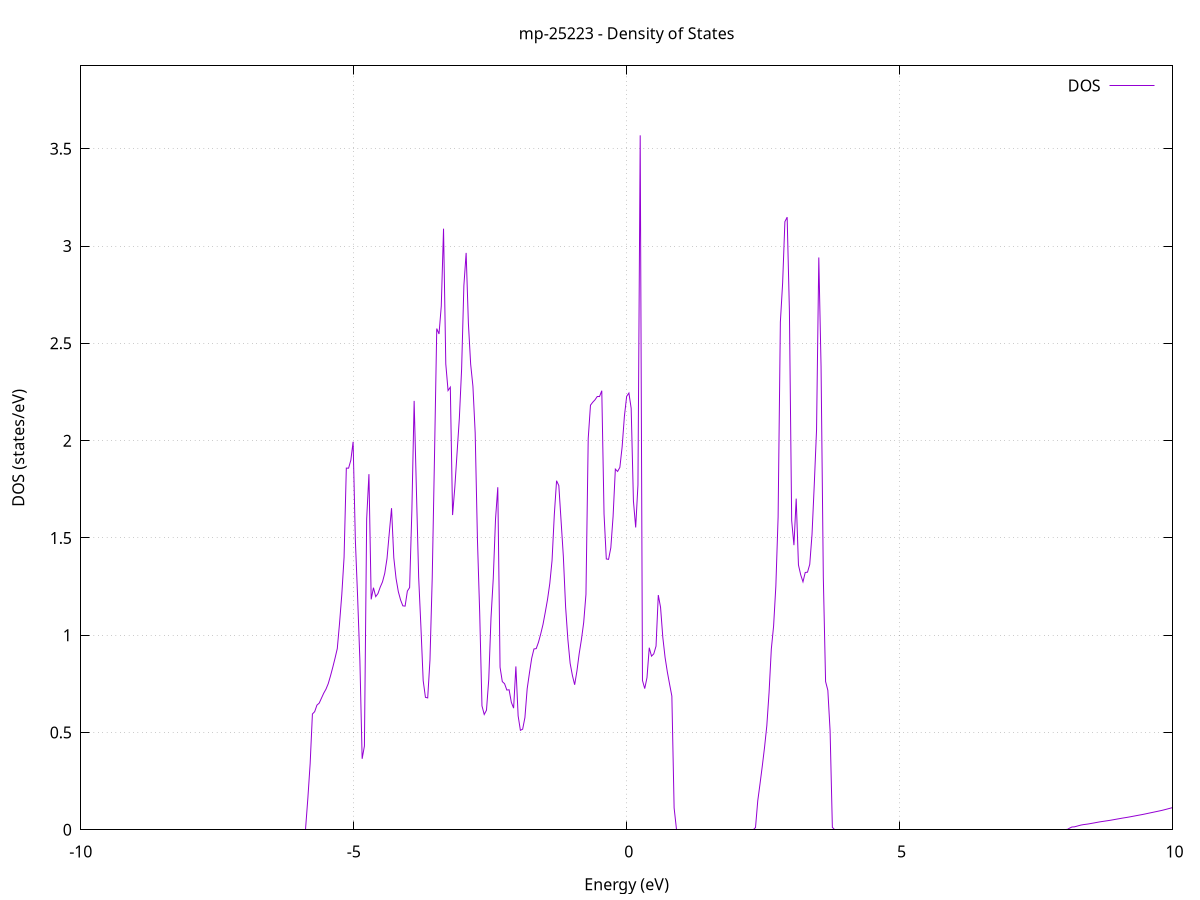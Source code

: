 set title 'mp-25223 - Density of States'
set xlabel 'Energy (eV)'
set ylabel 'DOS (states/eV)'
set grid
set xrange [-10:10]
set yrange [0:3.926]
set xzeroaxis lt -1
set terminal png size 800,600
set output 'mp-25223_dos_gnuplot.png'
plot '-' using 1:2 with lines title 'DOS'
-53.176800 0.000000
-53.135300 0.000000
-53.093900 0.000000
-53.052500 0.000000
-53.011100 0.000000
-52.969700 0.000000
-52.928300 0.000000
-52.886800 0.000000
-52.845400 0.000000
-52.804000 0.000000
-52.762600 0.000000
-52.721200 0.000000
-52.679800 0.000000
-52.638400 0.000000
-52.596900 0.000000
-52.555500 0.000000
-52.514100 0.000000
-52.472700 0.000000
-52.431300 0.000000
-52.389900 0.000000
-52.348500 0.000000
-52.307000 0.000000
-52.265600 0.000000
-52.224200 0.000000
-52.182800 0.000000
-52.141400 0.000000
-52.100000 0.000000
-52.058500 0.000000
-52.017100 0.000000
-51.975700 0.000000
-51.934300 0.000000
-51.892900 0.000000
-51.851500 0.000000
-51.810100 0.000000
-51.768600 0.000000
-51.727200 0.000000
-51.685800 0.000000
-51.644400 0.000000
-51.603000 0.000000
-51.561600 0.000000
-51.520200 0.000000
-51.478700 0.000000
-51.437300 0.000000
-51.395900 0.000000
-51.354500 0.000000
-51.313100 0.000000
-51.271700 0.000000
-51.230300 0.000000
-51.188800 0.000000
-51.147400 0.000000
-51.106000 0.000000
-51.064600 0.000000
-51.023200 0.000000
-50.981800 0.000000
-50.940300 0.000000
-50.898900 0.000000
-50.857500 0.000000
-50.816100 0.000000
-50.774700 0.000000
-50.733300 0.000000
-50.691900 0.000000
-50.650400 0.000000
-50.609000 0.000000
-50.567600 0.000000
-50.526200 0.000000
-50.484800 0.000000
-50.443400 0.000000
-50.402000 0.000000
-50.360500 0.000000
-50.319100 0.000000
-50.277700 0.000000
-50.236300 0.000000
-50.194900 0.000000
-50.153500 0.000000
-50.112000 0.000000
-50.070600 0.000000
-50.029200 0.000000
-49.987800 0.000000
-49.946400 0.000000
-49.905000 0.000000
-49.863600 0.000000
-49.822100 0.000000
-49.780700 0.000000
-49.739300 0.000000
-49.697900 0.000000
-49.656500 0.000000
-49.615100 0.000000
-49.573700 0.000000
-49.532200 0.000000
-49.490800 0.000000
-49.449400 0.000000
-49.408000 15.082300
-49.366600 9.525900
-49.325200 29.450000
-49.283700 31.032800
-49.242300 0.000000
-49.200900 0.000000
-49.159500 0.000000
-49.118100 0.000000
-49.076700 0.000000
-49.035300 0.000000
-48.993800 0.000000
-48.952400 0.000000
-48.911000 0.000000
-48.869600 0.000000
-48.828200 0.000000
-48.786800 0.000000
-48.745400 0.000000
-48.703900 0.000000
-48.662500 0.000000
-48.621100 0.000000
-48.579700 0.000000
-48.538300 0.000000
-48.496900 0.000000
-48.455400 0.000000
-48.414000 0.000000
-48.372600 0.000000
-48.331200 0.000000
-48.289800 0.000000
-48.248400 0.000000
-48.207000 0.000000
-48.165500 0.000000
-48.124100 0.000000
-48.082700 0.000000
-48.041300 0.000000
-47.999900 0.000000
-47.958500 0.000000
-47.917100 0.000000
-47.875600 0.000000
-47.834200 0.000000
-47.792800 0.000000
-47.751400 0.000000
-47.710000 0.000000
-47.668600 0.000000
-47.627200 0.000000
-47.585700 0.000000
-47.544300 0.000000
-47.502900 0.000000
-47.461500 0.000000
-47.420100 0.000000
-47.378700 0.000000
-47.337200 0.000000
-47.295800 0.000000
-47.254400 0.000000
-47.213000 0.000000
-47.171600 0.000000
-47.130200 0.000000
-47.088800 0.000000
-47.047300 0.000000
-47.005900 0.000000
-46.964500 0.000000
-46.923100 0.000000
-46.881700 0.000000
-46.840300 0.000000
-46.798900 0.000000
-46.757400 0.000000
-46.716000 0.000000
-46.674600 0.000000
-46.633200 0.000000
-46.591800 0.000000
-46.550400 0.000000
-46.508900 0.000000
-46.467500 0.000000
-46.426100 0.000000
-46.384700 0.000000
-46.343300 0.000000
-46.301900 0.000000
-46.260500 0.000000
-46.219000 0.000000
-46.177600 0.000000
-46.136200 0.000000
-46.094800 0.000000
-46.053400 0.000000
-46.012000 0.000000
-45.970600 0.000000
-45.929100 0.000000
-45.887700 0.000000
-45.846300 0.000000
-45.804900 0.000000
-45.763500 0.000000
-45.722100 0.000000
-45.680600 0.000000
-45.639200 0.000000
-45.597800 0.000000
-45.556400 0.000000
-45.515000 0.000000
-45.473600 0.000000
-45.432200 0.000000
-45.390700 0.000000
-45.349300 0.000000
-45.307900 0.000000
-45.266500 0.000000
-45.225100 0.000000
-45.183700 0.000000
-45.142300 0.000000
-45.100800 0.000000
-45.059400 0.000000
-45.018000 0.000000
-44.976600 0.000000
-44.935200 0.000000
-44.893800 0.000000
-44.852400 0.000000
-44.810900 0.000000
-44.769500 0.000000
-44.728100 0.000000
-44.686700 0.000000
-44.645300 0.000000
-44.603900 0.000000
-44.562400 0.000000
-44.521000 0.000000
-44.479600 0.000000
-44.438200 0.000000
-44.396800 0.000000
-44.355400 0.000000
-44.314000 0.000000
-44.272500 0.000000
-44.231100 0.000000
-44.189700 0.000000
-44.148300 0.000000
-44.106900 0.000000
-44.065500 0.000000
-44.024100 0.000000
-43.982600 0.000000
-43.941200 0.000000
-43.899800 0.000000
-43.858400 0.000000
-43.817000 0.000000
-43.775600 0.000000
-43.734100 0.000000
-43.692700 0.000000
-43.651300 0.000000
-43.609900 0.000000
-43.568500 0.000000
-43.527100 0.000000
-43.485700 0.000000
-43.444200 0.000000
-43.402800 0.000000
-43.361400 0.000000
-43.320000 0.000000
-43.278600 0.000000
-43.237200 0.000000
-43.195800 0.000000
-43.154300 0.000000
-43.112900 0.000000
-43.071500 0.000000
-43.030100 0.000000
-42.988700 0.000000
-42.947300 0.000000
-42.905800 0.000000
-42.864400 0.000000
-42.823000 0.000000
-42.781600 0.000000
-42.740200 0.000000
-42.698800 0.000000
-42.657400 0.000000
-42.615900 0.000000
-42.574500 0.000000
-42.533100 0.000000
-42.491700 0.000000
-42.450300 0.000000
-42.408900 0.000000
-42.367500 0.000000
-42.326000 0.000000
-42.284600 0.000000
-42.243200 0.000000
-42.201800 0.000000
-42.160400 0.000000
-42.119000 0.000000
-42.077500 0.000000
-42.036100 0.000000
-41.994700 0.000000
-41.953300 0.000000
-41.911900 0.000000
-41.870500 0.000000
-41.829100 0.000000
-41.787600 0.000000
-41.746200 0.000000
-41.704800 0.000000
-41.663400 0.000000
-41.622000 0.000000
-41.580600 0.000000
-41.539200 0.000000
-41.497700 0.000000
-41.456300 0.000000
-41.414900 0.000000
-41.373500 0.000000
-41.332100 0.000000
-41.290700 0.000000
-41.249300 0.000000
-41.207800 0.000000
-41.166400 0.000000
-41.125000 0.000000
-41.083600 0.000000
-41.042200 0.000000
-41.000800 0.000000
-40.959300 0.000000
-40.917900 0.000000
-40.876500 0.000000
-40.835100 0.000000
-40.793700 0.000000
-40.752300 0.000000
-40.710900 0.000000
-40.669400 0.000000
-40.628000 0.000000
-40.586600 0.000000
-40.545200 0.000000
-40.503800 0.000000
-40.462400 0.000000
-40.421000 0.000000
-40.379500 0.000000
-40.338100 0.000000
-40.296700 0.000000
-40.255300 0.000000
-40.213900 0.000000
-40.172500 0.000000
-40.131000 0.000000
-40.089600 0.000000
-40.048200 0.000000
-40.006800 0.000000
-39.965400 0.000000
-39.924000 0.000000
-39.882600 0.000000
-39.841100 0.000000
-39.799700 0.000000
-39.758300 0.000000
-39.716900 0.000000
-39.675500 0.000000
-39.634100 0.000000
-39.592700 0.000000
-39.551200 0.000000
-39.509800 0.000000
-39.468400 0.000000
-39.427000 0.000000
-39.385600 0.000000
-39.344200 0.000000
-39.302700 0.000000
-39.261300 0.000000
-39.219900 0.000000
-39.178500 0.000000
-39.137100 0.000000
-39.095700 0.000000
-39.054300 0.000000
-39.012800 0.000000
-38.971400 0.000000
-38.930000 0.000000
-38.888600 0.000000
-38.847200 0.000000
-38.805800 0.000000
-38.764400 0.000000
-38.722900 0.000000
-38.681500 0.000000
-38.640100 0.000000
-38.598700 0.000000
-38.557300 0.000000
-38.515900 0.000000
-38.474500 0.000000
-38.433000 0.000000
-38.391600 0.000000
-38.350200 0.000000
-38.308800 0.000000
-38.267400 0.000000
-38.226000 0.000000
-38.184500 0.000000
-38.143100 0.000000
-38.101700 0.000000
-38.060300 0.000000
-38.018900 0.000000
-37.977500 0.000000
-37.936100 0.000000
-37.894600 0.000000
-37.853200 0.000000
-37.811800 0.000000
-37.770400 0.000000
-37.729000 0.000000
-37.687600 0.000000
-37.646200 0.000000
-37.604700 0.000000
-37.563300 0.000000
-37.521900 0.000000
-37.480500 0.000000
-37.439100 0.000000
-37.397700 0.000000
-37.356200 0.000000
-37.314800 0.000000
-37.273400 0.000000
-37.232000 0.000000
-37.190600 0.000000
-37.149200 0.000000
-37.107800 0.000000
-37.066300 0.000000
-37.024900 0.000000
-36.983500 0.000000
-36.942100 0.000000
-36.900700 0.000000
-36.859300 0.000000
-36.817900 0.000000
-36.776400 0.000000
-36.735000 0.000000
-36.693600 0.000000
-36.652200 0.000000
-36.610800 0.000000
-36.569400 0.000000
-36.527900 0.000000
-36.486500 0.000000
-36.445100 0.000000
-36.403700 0.000000
-36.362300 0.000000
-36.320900 0.000000
-36.279500 0.000000
-36.238000 0.000000
-36.196600 0.000000
-36.155200 0.000000
-36.113800 0.000000
-36.072400 0.000000
-36.031000 0.000000
-35.989600 0.000000
-35.948100 0.000000
-35.906700 0.000000
-35.865300 0.000000
-35.823900 0.000000
-35.782500 0.000000
-35.741100 0.000000
-35.699600 0.000000
-35.658200 0.000000
-35.616800 0.000000
-35.575400 0.000000
-35.534000 0.000000
-35.492600 0.000000
-35.451200 0.000000
-35.409700 0.000000
-35.368300 0.000000
-35.326900 0.000000
-35.285500 0.000000
-35.244100 0.000000
-35.202700 0.000000
-35.161300 0.000000
-35.119800 0.000000
-35.078400 0.000000
-35.037000 0.000000
-34.995600 0.000000
-34.954200 0.000000
-34.912800 0.000000
-34.871400 0.000000
-34.829900 0.000000
-34.788500 0.000000
-34.747100 0.000000
-34.705700 0.000000
-34.664300 0.000000
-34.622900 0.000000
-34.581400 0.000000
-34.540000 0.000000
-34.498600 0.000000
-34.457200 0.000000
-34.415800 0.000000
-34.374400 0.000000
-34.333000 0.000000
-34.291500 0.000000
-34.250100 0.000000
-34.208700 0.000000
-34.167300 0.000000
-34.125900 0.000000
-34.084500 0.000000
-34.043100 0.000000
-34.001600 0.000000
-33.960200 0.000000
-33.918800 0.000000
-33.877400 0.000000
-33.836000 0.000000
-33.794600 0.000000
-33.753100 0.000000
-33.711700 0.000000
-33.670300 0.000000
-33.628900 0.000000
-33.587500 0.000000
-33.546100 0.000000
-33.504700 0.000000
-33.463200 0.000000
-33.421800 0.000000
-33.380400 0.000000
-33.339000 0.000000
-33.297600 0.000000
-33.256200 0.000000
-33.214800 0.000000
-33.173300 0.000000
-33.131900 0.000000
-33.090500 0.000000
-33.049100 0.000000
-33.007700 0.000000
-32.966300 0.000000
-32.924800 0.000000
-32.883400 0.000000
-32.842000 0.000000
-32.800600 0.000000
-32.759200 0.000000
-32.717800 0.000000
-32.676400 0.000000
-32.634900 0.000000
-32.593500 0.000000
-32.552100 0.000000
-32.510700 0.000000
-32.469300 0.000000
-32.427900 0.000000
-32.386500 0.000000
-32.345000 0.000000
-32.303600 0.000000
-32.262200 0.000000
-32.220800 0.000000
-32.179400 0.000000
-32.138000 0.000000
-32.096600 0.000000
-32.055100 0.000000
-32.013700 0.000000
-31.972300 0.000000
-31.930900 0.000000
-31.889500 0.000000
-31.848100 0.000000
-31.806600 0.000000
-31.765200 0.000000
-31.723800 0.000000
-31.682400 0.000000
-31.641000 0.000000
-31.599600 0.000000
-31.558200 0.000000
-31.516700 0.000000
-31.475300 0.000000
-31.433900 0.000000
-31.392500 0.000000
-31.351100 0.000000
-31.309700 0.000000
-31.268300 0.000000
-31.226800 0.000000
-31.185400 0.000000
-31.144000 0.000000
-31.102600 0.000000
-31.061200 0.000000
-31.019800 0.000000
-30.978300 0.000000
-30.936900 0.000000
-30.895500 0.000000
-30.854100 0.000000
-30.812700 0.000000
-30.771300 0.000000
-30.729900 0.000000
-30.688400 0.000000
-30.647000 0.000000
-30.605600 0.000000
-30.564200 0.000000
-30.522800 0.000000
-30.481400 0.000000
-30.440000 0.000000
-30.398500 0.000000
-30.357100 0.000000
-30.315700 0.000000
-30.274300 0.000000
-30.232900 0.000000
-30.191500 0.000000
-30.150000 0.000000
-30.108600 0.000000
-30.067200 0.000000
-30.025800 0.000000
-29.984400 0.000000
-29.943000 0.000000
-29.901600 0.000000
-29.860100 0.000000
-29.818700 0.000000
-29.777300 0.000000
-29.735900 0.000000
-29.694500 0.000000
-29.653100 0.000000
-29.611700 0.000000
-29.570200 0.000000
-29.528800 0.000000
-29.487400 0.000000
-29.446000 0.000000
-29.404600 0.000000
-29.363200 0.000000
-29.321700 0.000000
-29.280300 0.000000
-29.238900 0.000000
-29.197500 0.000000
-29.156100 0.000000
-29.114700 0.000000
-29.073300 0.000000
-29.031800 0.000000
-28.990400 0.000000
-28.949000 0.000000
-28.907600 0.000000
-28.866200 0.000000
-28.824800 0.000000
-28.783400 0.000000
-28.741900 0.000000
-28.700500 0.000000
-28.659100 0.000000
-28.617700 0.000000
-28.576300 0.000000
-28.534900 0.000000
-28.493500 0.000000
-28.452000 0.000000
-28.410600 0.000000
-28.369200 0.000000
-28.327800 0.000000
-28.286400 0.000000
-28.245000 0.000000
-28.203500 0.000000
-28.162100 0.000000
-28.120700 0.000000
-28.079300 0.000000
-28.037900 0.000000
-27.996500 0.000000
-27.955100 0.000000
-27.913600 0.000000
-27.872200 0.000000
-27.830800 0.000000
-27.789400 0.000000
-27.748000 0.000000
-27.706600 0.000000
-27.665200 0.000000
-27.623700 0.000000
-27.582300 0.000000
-27.540900 0.000000
-27.499500 0.000000
-27.458100 0.000000
-27.416700 0.000000
-27.375200 0.000000
-27.333800 0.000000
-27.292400 0.000000
-27.251000 0.000000
-27.209600 0.000000
-27.168200 0.000000
-27.126800 0.000000
-27.085300 0.000000
-27.043900 0.000000
-27.002500 0.000000
-26.961100 0.000000
-26.919700 0.000000
-26.878300 0.000000
-26.836900 0.000000
-26.795400 0.000000
-26.754000 0.000000
-26.712600 0.000000
-26.671200 0.000000
-26.629800 0.000000
-26.588400 0.000000
-26.546900 0.000000
-26.505500 0.000000
-26.464100 0.000000
-26.422700 0.000000
-26.381300 0.000000
-26.339900 0.000000
-26.298500 0.000000
-26.257000 0.000000
-26.215600 0.000000
-26.174200 0.000000
-26.132800 0.000000
-26.091400 0.000000
-26.050000 0.000000
-26.008600 0.000000
-25.967100 0.000000
-25.925700 0.000000
-25.884300 0.000000
-25.842900 0.000000
-25.801500 0.000000
-25.760100 0.000000
-25.718600 0.000000
-25.677200 0.000000
-25.635800 0.000000
-25.594400 0.000000
-25.553000 0.000000
-25.511600 0.000000
-25.470200 0.000000
-25.428700 0.000000
-25.387300 0.000000
-25.345900 0.000000
-25.304500 0.000000
-25.263100 0.000000
-25.221700 0.000000
-25.180300 0.000000
-25.138800 0.000000
-25.097400 0.000000
-25.056000 0.000000
-25.014600 0.000000
-24.973200 0.000000
-24.931800 0.000000
-24.890400 0.000000
-24.848900 0.000000
-24.807500 0.000000
-24.766100 0.000000
-24.724700 0.000000
-24.683300 0.000000
-24.641900 0.000000
-24.600400 0.000000
-24.559000 0.000000
-24.517600 0.000000
-24.476200 0.000000
-24.434800 0.000000
-24.393400 0.000000
-24.352000 0.000000
-24.310500 0.000000
-24.269100 0.000000
-24.227700 0.000000
-24.186300 0.000000
-24.144900 0.000000
-24.103500 0.000000
-24.062100 0.000000
-24.020600 0.000000
-23.979200 0.000000
-23.937800 0.000000
-23.896400 0.000000
-23.855000 0.000000
-23.813600 0.000000
-23.772100 0.000000
-23.730700 0.000000
-23.689300 0.000000
-23.647900 0.000000
-23.606500 0.000000
-23.565100 0.000000
-23.523700 0.000000
-23.482200 0.000000
-23.440800 0.000000
-23.399400 0.000000
-23.358000 0.000000
-23.316600 0.000000
-23.275200 0.000000
-23.233800 0.000000
-23.192300 0.000000
-23.150900 0.000000
-23.109500 0.000000
-23.068100 0.000000
-23.026700 0.000000
-22.985300 0.000000
-22.943800 0.000000
-22.902400 0.000000
-22.861000 0.000000
-22.819600 0.000000
-22.778200 0.000000
-22.736800 0.000000
-22.695400 0.000000
-22.653900 0.000000
-22.612500 0.000000
-22.571100 0.000000
-22.529700 0.000000
-22.488300 0.000000
-22.446900 0.000000
-22.405500 0.000000
-22.364000 0.000000
-22.322600 0.000000
-22.281200 0.000000
-22.239800 0.000000
-22.198400 0.000000
-22.157000 0.000000
-22.115600 0.000000
-22.074100 0.000000
-22.032700 0.000000
-21.991300 0.000000
-21.949900 0.000000
-21.908500 0.000000
-21.867100 0.000000
-21.825600 0.000000
-21.784200 0.000000
-21.742800 0.000000
-21.701400 0.000000
-21.660000 0.000000
-21.618600 0.000000
-21.577200 0.000000
-21.535700 0.000000
-21.494300 0.000000
-21.452900 0.000000
-21.411500 0.000000
-21.370100 0.000000
-21.328700 0.000000
-21.287300 0.000000
-21.245800 0.000000
-21.204400 0.000000
-21.163000 0.000000
-21.121600 0.000000
-21.080200 0.000000
-21.038800 0.000000
-20.997300 0.000000
-20.955900 0.000000
-20.914500 0.000000
-20.873100 0.000000
-20.831700 0.000000
-20.790300 0.000000
-20.748900 0.000000
-20.707400 0.000000
-20.666000 0.000000
-20.624600 0.000000
-20.583200 0.000000
-20.541800 0.000000
-20.500400 0.000000
-20.459000 0.000000
-20.417500 0.000000
-20.376100 0.000000
-20.334700 0.000000
-20.293300 0.000000
-20.251900 0.000000
-20.210500 0.000000
-20.169000 0.000000
-20.127600 0.000000
-20.086200 0.000000
-20.044800 0.000000
-20.003400 0.000000
-19.962000 0.000000
-19.920600 0.000000
-19.879100 0.000000
-19.837700 0.000000
-19.796300 0.000000
-19.754900 0.000000
-19.713500 0.000000
-19.672100 0.000000
-19.630700 0.000000
-19.589200 0.000000
-19.547800 0.000000
-19.506400 0.000000
-19.465000 0.000000
-19.423600 0.000000
-19.382200 0.000000
-19.340700 0.000000
-19.299300 0.000000
-19.257900 0.000000
-19.216500 0.000000
-19.175100 0.000000
-19.133700 0.000000
-19.092300 0.000000
-19.050800 0.000000
-19.009400 0.000000
-18.968000 0.000000
-18.926600 0.000000
-18.885200 0.000000
-18.843800 0.000000
-18.802400 0.000000
-18.760900 0.000000
-18.719500 0.000000
-18.678100 0.000000
-18.636700 0.000000
-18.595300 0.000000
-18.553900 0.000000
-18.512500 0.000000
-18.471000 0.000000
-18.429600 0.000000
-18.388200 0.000000
-18.346800 0.000000
-18.305400 0.000000
-18.264000 0.000000
-18.222500 0.000000
-18.181100 0.000000
-18.139700 0.000000
-18.098300 0.000000
-18.056900 0.000000
-18.015500 0.000000
-17.974100 0.000000
-17.932600 0.000000
-17.891200 0.000000
-17.849800 0.000000
-17.808400 0.000000
-17.767000 0.000000
-17.725600 0.000000
-17.684200 0.000000
-17.642700 0.000000
-17.601300 0.106100
-17.559900 0.185000
-17.518500 0.311000
-17.477100 0.322200
-17.435700 0.320500
-17.394200 0.330600
-17.352800 0.335500
-17.311400 0.342100
-17.270000 0.349700
-17.228600 0.354500
-17.187200 0.364200
-17.145800 0.372200
-17.104300 0.379300
-17.062900 0.388500
-17.021500 0.399100
-16.980100 0.409800
-16.938700 0.420700
-16.897300 0.432500
-16.855900 0.445000
-16.814400 0.460500
-16.773000 0.477700
-16.731600 0.494200
-16.690200 0.510200
-16.648800 0.532900
-16.607400 0.561100
-16.565900 0.587500
-16.524500 0.612000
-16.483100 0.648800
-16.441700 0.699600
-16.400300 0.746900
-16.358900 0.792000
-16.317500 0.877500
-16.276000 0.991000
-16.234600 1.106600
-16.193200 1.343600
-16.151800 2.055100
-16.110400 1.400000
-16.069000 1.199900
-16.027600 1.074500
-15.986100 1.127000
-15.944700 4.887700
-15.903300 3.279600
-15.861900 2.619100
-15.820500 2.191100
-15.779100 1.885100
-15.737700 1.656200
-15.696200 1.482500
-15.654800 1.342800
-15.613400 0.953300
-15.572000 0.652200
-15.530600 0.431300
-15.489200 0.188200
-15.447700 0.000000
-15.406300 0.000000
-15.364900 0.000000
-15.323500 0.000000
-15.282100 0.000000
-15.240700 0.000000
-15.199300 0.000000
-15.157800 0.000000
-15.116400 0.000000
-15.075000 0.000000
-15.033600 0.000000
-14.992200 0.000000
-14.950800 0.000000
-14.909400 0.000000
-14.867900 0.000000
-14.826500 0.000000
-14.785100 0.000000
-14.743700 0.000000
-14.702300 0.000000
-14.660900 0.000000
-14.619400 0.000000
-14.578000 0.000000
-14.536600 0.000000
-14.495200 0.000000
-14.453800 0.000000
-14.412400 0.000000
-14.371000 0.000000
-14.329500 0.000000
-14.288100 0.000000
-14.246700 0.000000
-14.205300 0.000000
-14.163900 0.000000
-14.122500 0.000000
-14.081100 0.000000
-14.039600 0.000000
-13.998200 0.000000
-13.956800 0.000000
-13.915400 0.000000
-13.874000 0.000000
-13.832600 0.000000
-13.791100 0.000000
-13.749700 0.000000
-13.708300 0.000000
-13.666900 0.000000
-13.625500 0.000000
-13.584100 0.000000
-13.542700 0.000000
-13.501200 0.000000
-13.459800 0.000000
-13.418400 0.000000
-13.377000 0.000000
-13.335600 0.000000
-13.294200 0.000000
-13.252800 0.000000
-13.211300 0.000000
-13.169900 0.000000
-13.128500 0.000000
-13.087100 0.000000
-13.045700 0.000000
-13.004300 0.000000
-12.962800 0.000000
-12.921400 0.000000
-12.880000 0.000000
-12.838600 0.000000
-12.797200 0.000000
-12.755800 0.000000
-12.714400 0.000000
-12.672900 0.000000
-12.631500 0.000000
-12.590100 0.000000
-12.548700 0.000000
-12.507300 0.000000
-12.465900 0.000000
-12.424500 0.000000
-12.383000 0.000000
-12.341600 0.000000
-12.300200 0.000000
-12.258800 0.000000
-12.217400 0.000000
-12.176000 0.000000
-12.134600 0.000000
-12.093100 0.000000
-12.051700 0.000000
-12.010300 0.000000
-11.968900 0.000000
-11.927500 0.000000
-11.886100 0.000000
-11.844600 0.000000
-11.803200 0.000000
-11.761800 0.000000
-11.720400 0.000000
-11.679000 0.000000
-11.637600 0.000000
-11.596200 0.000000
-11.554700 0.000000
-11.513300 0.000000
-11.471900 0.000000
-11.430500 0.000000
-11.389100 0.000000
-11.347700 0.000000
-11.306300 0.000000
-11.264800 0.000000
-11.223400 0.000000
-11.182000 0.000000
-11.140600 0.000000
-11.099200 0.000000
-11.057800 0.000000
-11.016300 0.000000
-10.974900 0.000000
-10.933500 0.000000
-10.892100 0.000000
-10.850700 0.000000
-10.809300 0.000000
-10.767900 0.000000
-10.726400 0.000000
-10.685000 0.000000
-10.643600 0.000000
-10.602200 0.000000
-10.560800 0.000000
-10.519400 0.000000
-10.478000 0.000000
-10.436500 0.000000
-10.395100 0.000000
-10.353700 0.000000
-10.312300 0.000000
-10.270900 0.000000
-10.229500 0.000000
-10.188000 0.000000
-10.146600 0.000000
-10.105200 0.000000
-10.063800 0.000000
-10.022400 0.000000
-9.981000 0.000000
-9.939600 0.000000
-9.898100 0.000000
-9.856700 0.000000
-9.815300 0.000000
-9.773900 0.000000
-9.732500 0.000000
-9.691100 0.000000
-9.649700 0.000000
-9.608200 0.000000
-9.566800 0.000000
-9.525400 0.000000
-9.484000 0.000000
-9.442600 0.000000
-9.401200 0.000000
-9.359800 0.000000
-9.318300 0.000000
-9.276900 0.000000
-9.235500 0.000000
-9.194100 0.000000
-9.152700 0.000000
-9.111300 0.000000
-9.069800 0.000000
-9.028400 0.000000
-8.987000 0.000000
-8.945600 0.000000
-8.904200 0.000000
-8.862800 0.000000
-8.821400 0.000000
-8.779900 0.000000
-8.738500 0.000000
-8.697100 0.000000
-8.655700 0.000000
-8.614300 0.000000
-8.572900 0.000000
-8.531500 0.000000
-8.490000 0.000000
-8.448600 0.000000
-8.407200 0.000000
-8.365800 0.000000
-8.324400 0.000000
-8.283000 0.000000
-8.241500 0.000000
-8.200100 0.000000
-8.158700 0.000000
-8.117300 0.000000
-8.075900 0.000000
-8.034500 0.000000
-7.993100 0.000000
-7.951600 0.000000
-7.910200 0.000000
-7.868800 0.000000
-7.827400 0.000000
-7.786000 0.000000
-7.744600 0.000000
-7.703200 0.000000
-7.661700 0.000000
-7.620300 0.000000
-7.578900 0.000000
-7.537500 0.000000
-7.496100 0.000000
-7.454700 0.000000
-7.413200 0.000000
-7.371800 0.000000
-7.330400 0.000000
-7.289000 0.000000
-7.247600 0.000000
-7.206200 0.000000
-7.164800 0.000000
-7.123300 0.000000
-7.081900 0.000000
-7.040500 0.000000
-6.999100 0.000000
-6.957700 0.000000
-6.916300 0.000000
-6.874900 0.000000
-6.833400 0.000000
-6.792000 0.000000
-6.750600 0.000000
-6.709200 0.000000
-6.667800 0.000000
-6.626400 0.000000
-6.584900 0.000000
-6.543500 0.000000
-6.502100 0.000000
-6.460700 0.000000
-6.419300 0.000000
-6.377900 0.000000
-6.336500 0.000000
-6.295000 0.000000
-6.253600 0.000000
-6.212200 0.000000
-6.170800 0.000000
-6.129400 0.000000
-6.088000 0.000000
-6.046600 0.000000
-6.005100 0.000000
-5.963700 0.000000
-5.922300 0.000000
-5.880900 0.000000
-5.839500 0.164500
-5.798100 0.339800
-5.756700 0.595100
-5.715200 0.607100
-5.673800 0.640600
-5.632400 0.650900
-5.591000 0.676400
-5.549600 0.701900
-5.508200 0.722700
-5.466700 0.751100
-5.425300 0.791000
-5.383900 0.834800
-5.342500 0.881400
-5.301100 0.931300
-5.259700 1.061300
-5.218300 1.209300
-5.176800 1.400100
-5.135400 1.858900
-5.094000 1.858400
-5.052600 1.899900
-5.011200 1.993700
-4.969800 1.486800
-4.928400 1.194800
-4.886900 0.869200
-4.845500 0.364800
-4.804100 0.430400
-4.762700 1.598000
-4.721300 1.827700
-4.679900 1.184200
-4.638400 1.244100
-4.597000 1.198200
-4.555600 1.214100
-4.514200 1.247200
-4.472800 1.274000
-4.431400 1.318300
-4.390000 1.394400
-4.348500 1.525400
-4.307100 1.652800
-4.265700 1.398000
-4.224300 1.291500
-4.182900 1.223800
-4.141500 1.181100
-4.100100 1.150900
-4.058600 1.149500
-4.017200 1.226800
-3.975800 1.244900
-3.934400 1.643100
-3.893000 2.204200
-3.851600 1.747800
-3.810100 1.297100
-3.768700 1.041800
-3.727300 0.766400
-3.685900 0.680500
-3.644500 0.677700
-3.603100 0.871500
-3.561700 1.295000
-3.520200 1.917100
-3.478800 2.575800
-3.437400 2.548100
-3.396000 2.691100
-3.354600 3.089400
-3.313200 2.393900
-3.271800 2.257400
-3.230300 2.274600
-3.188900 1.617500
-3.147500 1.761200
-3.106100 1.939300
-3.064700 2.115500
-3.023300 2.367900
-2.981900 2.796200
-2.940400 2.964900
-2.899000 2.601900
-2.857600 2.392700
-2.816200 2.279300
-2.774800 2.039800
-2.733400 1.491100
-2.691900 1.112800
-2.650500 0.636900
-2.609100 0.592500
-2.567700 0.614700
-2.526300 0.772100
-2.484900 1.088600
-2.443500 1.292500
-2.402000 1.597600
-2.360600 1.760400
-2.319200 0.835700
-2.277800 0.761500
-2.236400 0.750800
-2.195000 0.718200
-2.153600 0.719500
-2.112100 0.654700
-2.070700 0.625100
-2.029300 0.839600
-1.987900 0.585600
-1.946500 0.511200
-1.905100 0.517000
-1.863600 0.576700
-1.822200 0.724900
-1.780800 0.805500
-1.739400 0.881500
-1.698000 0.929300
-1.656600 0.931100
-1.615200 0.963800
-1.573700 1.007000
-1.532300 1.055400
-1.490900 1.117900
-1.449500 1.183600
-1.408100 1.265400
-1.366700 1.383300
-1.325300 1.618400
-1.283800 1.794000
-1.242400 1.768900
-1.201000 1.587000
-1.159600 1.405000
-1.118200 1.145200
-1.076800 0.978600
-1.035300 0.855800
-0.993900 0.793400
-0.952500 0.745200
-0.911100 0.815600
-0.869700 0.904800
-0.828300 0.978000
-0.786900 1.065400
-0.745400 1.209800
-0.704000 2.010700
-0.662600 2.182200
-0.621200 2.197300
-0.579800 2.209700
-0.538400 2.226800
-0.497000 2.226600
-0.455500 2.256700
-0.414100 1.623000
-0.372700 1.391800
-0.331300 1.389800
-0.289900 1.449400
-0.248500 1.609900
-0.207000 1.853600
-0.165600 1.841600
-0.124200 1.862500
-0.082800 1.967500
-0.041400 2.124200
0.000000 2.227500
0.041400 2.244500
0.082900 2.166200
0.124300 1.689700
0.165700 1.553700
0.207100 1.772100
0.248500 3.568900
0.289900 0.767600
0.331300 0.725600
0.372800 0.782000
0.414200 0.935600
0.455600 0.892400
0.497000 0.904100
0.538400 0.943800
0.579800 1.206400
0.621200 1.143300
0.662700 0.988700
0.704100 0.885800
0.745500 0.811100
0.786900 0.748100
0.828300 0.687000
0.869700 0.112300
0.911200 0.000000
0.952600 0.000000
0.994000 0.000000
1.035400 0.000000
1.076800 0.000000
1.118200 0.000000
1.159600 0.000000
1.201100 0.000000
1.242500 0.000000
1.283900 0.000000
1.325300 0.000000
1.366700 0.000000
1.408100 0.000000
1.449500 0.000000
1.491000 0.000000
1.532400 0.000000
1.573800 0.000000
1.615200 0.000000
1.656600 0.000000
1.698000 0.000000
1.739500 0.000000
1.780900 0.000000
1.822300 0.000000
1.863700 0.000000
1.905100 0.000000
1.946500 0.000000
1.987900 0.000000
2.029400 0.000000
2.070800 0.000000
2.112200 0.000000
2.153600 0.000000
2.195000 0.000000
2.236400 0.000000
2.277800 0.000000
2.319300 0.000000
2.360700 0.011400
2.402100 0.149200
2.443500 0.236100
2.484900 0.327000
2.526300 0.423500
2.567800 0.534000
2.609200 0.705800
2.650600 0.929300
2.692000 1.046300
2.733400 1.251700
2.774800 1.607200
2.816200 2.609200
2.857700 2.810100
2.899100 3.125300
2.940500 3.148500
2.981900 2.665700
3.023300 1.589000
3.064700 1.462800
3.106100 1.701900
3.147600 1.361000
3.189000 1.310100
3.230400 1.274300
3.271800 1.322500
3.313200 1.323800
3.354600 1.364300
3.396000 1.517800
3.437500 1.775400
3.478900 2.054500
3.520300 2.941200
3.561700 2.380500
3.603100 1.296100
3.644500 0.761800
3.686000 0.716800
3.727400 0.506700
3.768800 0.012400
3.810200 0.000000
3.851600 0.000000
3.893000 0.000000
3.934400 0.000000
3.975900 0.000000
4.017300 0.000000
4.058700 0.000000
4.100100 0.000000
4.141500 0.000000
4.182900 0.000000
4.224300 0.000000
4.265800 0.000000
4.307200 0.000000
4.348600 0.000000
4.390000 0.000000
4.431400 0.000000
4.472800 0.000000
4.514300 0.000000
4.555700 0.000000
4.597100 0.000000
4.638500 0.000000
4.679900 0.000000
4.721300 0.000000
4.762700 0.000000
4.804200 0.000000
4.845600 0.000000
4.887000 0.000000
4.928400 0.000000
4.969800 0.000000
5.011200 0.000000
5.052600 0.000000
5.094100 0.000000
5.135500 0.000000
5.176900 0.000000
5.218300 0.000000
5.259700 0.000000
5.301100 0.000000
5.342600 0.000000
5.384000 0.000000
5.425400 0.000000
5.466800 0.000000
5.508200 0.000000
5.549600 0.000000
5.591000 0.000000
5.632500 0.000000
5.673900 0.000000
5.715300 0.000000
5.756700 0.000000
5.798100 0.000000
5.839500 0.000000
5.880900 0.000000
5.922400 0.000000
5.963800 0.000000
6.005200 0.000000
6.046600 0.000000
6.088000 0.000000
6.129400 0.000000
6.170900 0.000000
6.212300 0.000000
6.253700 0.000000
6.295100 0.000000
6.336500 0.000000
6.377900 0.000000
6.419300 0.000000
6.460800 0.000000
6.502200 0.000000
6.543600 0.000000
6.585000 0.000000
6.626400 0.000000
6.667800 0.000000
6.709200 0.000000
6.750700 0.000000
6.792100 0.000000
6.833500 0.000000
6.874900 0.000000
6.916300 0.000000
6.957700 0.000000
6.999100 0.000000
7.040600 0.000000
7.082000 0.000000
7.123400 0.000000
7.164800 0.000000
7.206200 0.000000
7.247600 0.000000
7.289100 0.000000
7.330500 0.000000
7.371900 0.000000
7.413300 0.000000
7.454700 0.000000
7.496100 0.000000
7.537500 0.000000
7.579000 0.000000
7.620400 0.000000
7.661800 0.000000
7.703200 0.000000
7.744600 0.000000
7.786000 0.000000
7.827400 0.000000
7.868900 0.000000
7.910300 0.000000
7.951700 0.000000
7.993100 0.000000
8.034500 0.000000
8.075900 0.002100
8.117400 0.008900
8.158800 0.014400
8.200200 0.014900
8.241600 0.018000
8.283000 0.021200
8.324400 0.024300
8.365800 0.026400
8.407300 0.027900
8.448700 0.029500
8.490100 0.031500
8.531500 0.033600
8.572900 0.035700
8.614300 0.037900
8.655700 0.040000
8.697200 0.041900
8.738600 0.043600
8.780000 0.045400
8.821400 0.047100
8.862800 0.048900
8.904200 0.051000
8.945700 0.053100
8.987100 0.055200
9.028500 0.057200
9.069900 0.059300
9.111300 0.061300
9.152700 0.063100
9.194100 0.065100
9.235600 0.067200
9.277000 0.069400
9.318400 0.071600
9.359800 0.073800
9.401200 0.075900
9.442600 0.078100
9.484000 0.080400
9.525500 0.082900
9.566900 0.085400
9.608300 0.087800
9.649700 0.090300
9.691100 0.092700
9.732500 0.095200
9.773900 0.097700
9.815400 0.100300
9.856800 0.103300
9.898200 0.106300
9.939600 0.109400
9.981000 0.112500
10.022400 0.115700
10.063900 0.118800
10.105300 0.122000
10.146700 0.125000
10.188100 0.127300
10.229500 0.129200
10.270900 0.131800
10.312300 0.136100
10.353800 0.140600
10.395200 0.144900
10.436600 0.149500
10.478000 0.154200
10.519400 0.158500
10.560800 0.163000
10.602200 0.167900
10.643700 0.173200
10.685100 0.178300
10.726500 0.183300
10.767900 0.188200
10.809300 0.193000
10.850700 0.198000
10.892200 0.203500
10.933600 0.209900
10.975000 0.216500
11.016400 0.222900
11.057800 0.229300
11.099200 0.236200
11.140600 0.243300
11.182100 0.251500
11.223500 0.260200
11.264900 0.268800
11.306300 0.278000
11.347700 0.289000
11.389100 0.300300
11.430500 0.317800
11.472000 0.334700
11.513400 0.338000
11.554800 0.345200
11.596200 0.352800
11.637600 0.360000
11.679000 0.367900
11.720500 0.374800
11.761900 0.380800
11.803300 0.387400
11.844700 0.394800
11.886100 0.403400
11.927500 0.412400
11.968900 0.422000
12.010400 0.432300
12.051800 0.442600
12.093200 0.453300
12.134600 0.479600
12.176000 0.491200
12.217400 0.489000
12.258800 0.486400
12.300300 0.485800
12.341700 0.486100
12.383100 0.485400
12.424500 0.484400
12.465900 0.482800
12.507300 0.483400
12.548800 0.484800
12.590200 0.485500
12.631600 0.488200
12.673000 0.495400
12.714400 0.508100
12.755800 0.523300
12.797200 0.509300
12.838700 0.475000
12.880100 0.466200
12.921500 0.454900
12.962900 0.448200
13.004300 0.448900
13.045700 0.455600
13.087100 0.467600
13.128600 0.468800
13.170000 0.471400
13.211400 0.470000
13.252800 0.466200
13.294200 0.465700
13.335600 0.469700
13.377000 0.478300
13.418500 0.488700
13.459900 0.499100
13.501300 0.505200
13.542700 0.509200
13.584100 0.518300
13.625500 0.542900
13.667000 0.560000
13.708400 0.596700
13.749800 0.583000
13.791200 0.584200
13.832600 0.574100
13.874000 0.560000
13.915400 0.543400
13.956900 0.527900
13.998300 0.514600
14.039700 0.527500
14.081100 0.467600
14.122500 0.467500
14.163900 0.465800
14.205300 0.465600
14.246800 0.466200
14.288200 0.470700
14.329600 0.470100
14.371000 0.457000
14.412400 0.421400
14.453800 0.398200
14.495300 0.388900
14.536700 0.378400
14.578100 0.382100
14.619500 0.401200
14.660900 0.397800
14.702300 0.379800
14.743700 0.350800
14.785200 0.336100
14.826600 0.318800
14.868000 0.305300
14.909400 0.477800
14.950800 0.750700
14.992200 0.751200
15.033600 0.739700
15.075100 0.740800
15.116500 0.740900
15.157900 0.751300
15.199300 0.778000
15.240700 0.809500
15.282100 0.846700
15.323600 0.901800
15.365000 0.996200
15.406400 1.169200
15.447800 1.153400
15.489200 1.225300
15.530600 1.173900
15.572000 1.194900
15.613500 1.339400
15.654900 1.342000
15.696300 1.133000
15.737700 0.997300
15.779100 0.958500
15.820500 0.962500
15.861900 0.973400
15.903400 1.041700
15.944800 1.140200
15.986200 1.258100
16.027600 1.389900
16.069000 1.382500
16.110400 1.421000
16.151800 1.395900
16.193300 1.341700
16.234700 1.300000
16.276100 1.283800
16.317500 1.192700
16.358900 1.185800
16.400300 1.061100
16.441800 0.983600
16.483200 0.896100
16.524600 0.768300
16.566000 0.619300
16.607400 0.495100
16.648800 0.350600
16.690200 0.244100
16.731700 0.202500
16.773100 0.194100
16.814500 0.198400
16.855900 0.231800
16.897300 0.304300
16.938700 0.379400
16.980100 0.457700
17.021600 0.488000
17.063000 0.489300
17.104400 0.513200
17.145800 0.537200
17.187200 0.563500
17.228600 0.592400
17.270100 0.628900
17.311500 0.670700
17.352900 0.740800
17.394300 0.885900
17.435700 0.956200
17.477100 0.989600
17.518500 0.990000
17.560000 1.034500
17.601400 1.052200
17.642800 0.995000
17.684200 0.969800
17.725600 0.808500
17.767000 0.738700
17.808400 0.685300
17.849900 0.636400
17.891300 0.591400
17.932700 0.555100
17.974100 0.529300
18.015500 0.508200
18.056900 0.489600
18.098400 0.468900
18.139800 0.460600
18.181200 0.465700
18.222600 0.466500
18.264000 0.467200
18.305400 0.475400
18.346800 0.479200
18.388300 0.492600
18.429700 0.519000
18.471100 0.559700
18.512500 0.602100
18.553900 0.636000
18.595300 0.666400
18.636700 0.728100
18.678200 0.746900
18.719600 0.776700
18.761000 0.774500
18.802400 0.699400
18.843800 0.671200
18.885200 0.652900
18.926700 0.639200
18.968100 0.628000
19.009500 0.620700
19.050900 0.609200
19.092300 0.599400
19.133700 0.593500
19.175100 0.594100
19.216600 0.591100
19.258000 0.585800
19.299400 0.579800
19.340800 0.573300
19.382200 0.573400
19.423600 0.579200
19.465000 0.571300
19.506500 0.542300
19.547900 0.520700
19.589300 0.505000
19.630700 0.494800
19.672100 0.484700
19.713500 0.474900
19.754900 0.467800
19.796400 0.461100
19.837800 0.454600
19.879200 0.453400
19.920600 0.450500
19.962000 0.447600
20.003400 0.444800
20.044900 0.441600
20.086300 0.434400
20.127700 0.427900
20.169100 0.423100
20.210500 0.465400
20.251900 0.522000
20.293300 0.608900
20.334800 0.725600
20.376200 0.729900
20.417600 0.564200
20.459000 0.420600
20.500400 0.370800
20.541800 0.375400
20.583200 0.380100
20.624700 0.385200
20.666100 0.393700
20.707500 0.449900
20.748900 0.623600
20.790300 0.607100
20.831700 0.611100
20.873200 0.637900
20.914600 0.641100
20.956000 0.747100
20.997400 0.799700
21.038800 0.802100
21.080200 0.828300
21.121600 0.893300
21.163100 0.978600
21.204500 1.058000
21.245900 1.101300
21.287300 1.111600
21.328700 1.076900
21.370100 1.093700
21.411500 1.103500
21.453000 1.090000
21.494400 1.056400
21.535800 1.163400
21.577200 0.670400
21.618600 0.412300
21.660000 0.323900
21.701500 0.269100
21.742900 0.219200
21.784300 0.181700
21.825700 0.149100
21.867100 0.121500
21.908500 0.115300
21.949900 0.116000
21.991400 0.122700
22.032800 0.132500
22.074200 0.143100
22.115600 0.159900
22.157000 0.186700
22.198400 0.203800
22.239800 0.219100
22.281300 0.252000
22.322700 0.332000
22.364100 0.392200
22.405500 0.452000
22.446900 0.524900
22.488300 0.643500
22.529700 0.599100
22.571200 0.591800
22.612600 0.569300
22.654000 0.568000
22.695400 0.574700
22.736800 0.580800
22.778200 0.582100
22.819700 0.588400
22.861100 0.600600
22.902500 0.627500
22.943900 0.663800
22.985300 0.696000
23.026700 0.782200
23.068100 0.881100
23.109600 0.955000
23.151000 0.883900
23.192400 0.826000
23.233800 0.796100
23.275200 0.769200
23.316600 0.752900
23.358000 0.736900
23.399500 0.725800
23.440900 0.729500
23.482300 0.730300
23.523700 0.711900
23.565100 0.707200
23.606500 0.707800
23.648000 0.657100
23.689400 0.584300
23.730800 0.502100
23.772200 0.407100
23.813600 0.331900
23.855000 0.285900
23.896400 0.237200
23.937900 0.182000
23.979300 0.099000
24.020700 0.065600
24.062100 0.054700
24.103500 0.044900
24.144900 0.036200
24.186300 0.028300
24.227800 0.022700
24.269200 0.018900
24.310600 0.015600
24.352000 0.013100
24.393400 0.011100
24.434800 0.009300
24.476300 0.009400
24.517700 0.006600
24.559100 0.004100
24.600500 0.000000
24.641900 0.000000
24.683300 0.000000
24.724700 0.000000
24.766200 0.000000
24.807600 0.000000
24.849000 0.000000
24.890400 0.000000
24.931800 0.000000
24.973200 0.000000
25.014600 0.000000
25.056100 0.000000
25.097500 0.000000
25.138900 0.000000
25.180300 0.000000
25.221700 0.000000
25.263100 0.000000
25.304600 0.000000
25.346000 0.000000
25.387400 0.000000
25.428800 0.000000
25.470200 0.000000
25.511600 0.000000
25.553000 0.000000
25.594500 0.000000
25.635900 0.000000
25.677300 0.000000
25.718700 0.000000
25.760100 0.000000
25.801500 0.000000
25.842900 0.000000
25.884400 0.000000
25.925800 0.000000
25.967200 0.000000
26.008600 0.000000
26.050000 0.000000
26.091400 0.000000
26.132800 0.000000
26.174300 0.000000
26.215700 0.000000
26.257100 0.000000
26.298500 0.000000
26.339900 0.000000
26.381300 0.000000
26.422800 0.000000
26.464200 0.000000
26.505600 0.000000
26.547000 0.000000
26.588400 0.000000
26.629800 0.000000
26.671200 0.000000
26.712700 0.000000
26.754100 0.000000
26.795500 0.000000
26.836900 0.000000
26.878300 0.000000
26.919700 0.000000
26.961100 0.000000
27.002600 0.000000
27.044000 0.000000
27.085400 0.000000
27.126800 0.000000
27.168200 0.000000
27.209600 0.000000
27.251100 0.000000
27.292500 0.000000
27.333900 0.000000
27.375300 0.000000
27.416700 0.000000
27.458100 0.000000
27.499500 0.000000
27.541000 0.000000
27.582400 0.000000
27.623800 0.000000
27.665200 0.000000
27.706600 0.000000
27.748000 0.000000
27.789400 0.000000
27.830900 0.000000
27.872300 0.000000
27.913700 0.000000
27.955100 0.000000
27.996500 0.000000
28.037900 0.000000
28.079400 0.000000
28.120800 0.000000
28.162200 0.000000
28.203600 0.000000
28.245000 0.000000
28.286400 0.000000
28.327800 0.000000
28.369300 0.000000
28.410700 0.000000
28.452100 0.000000
28.493500 0.000000
28.534900 0.000000
28.576300 0.000000
28.617700 0.000000
28.659200 0.000000
28.700600 0.000000
28.742000 0.000000
28.783400 0.000000
28.824800 0.000000
28.866200 0.000000
28.907600 0.000000
28.949100 0.000000
28.990500 0.000000
29.031900 0.000000
29.073300 0.000000
29.114700 0.000000
29.156100 0.000000
29.197600 0.000000
29.239000 0.000000
29.280400 0.000000
29.321800 0.000000
29.363200 0.000000
29.404600 0.000000
29.446000 0.000000
29.487500 0.000000
29.528900 0.000000
29.570300 0.000000
29.611700 0.000000
29.653100 0.000000
e
